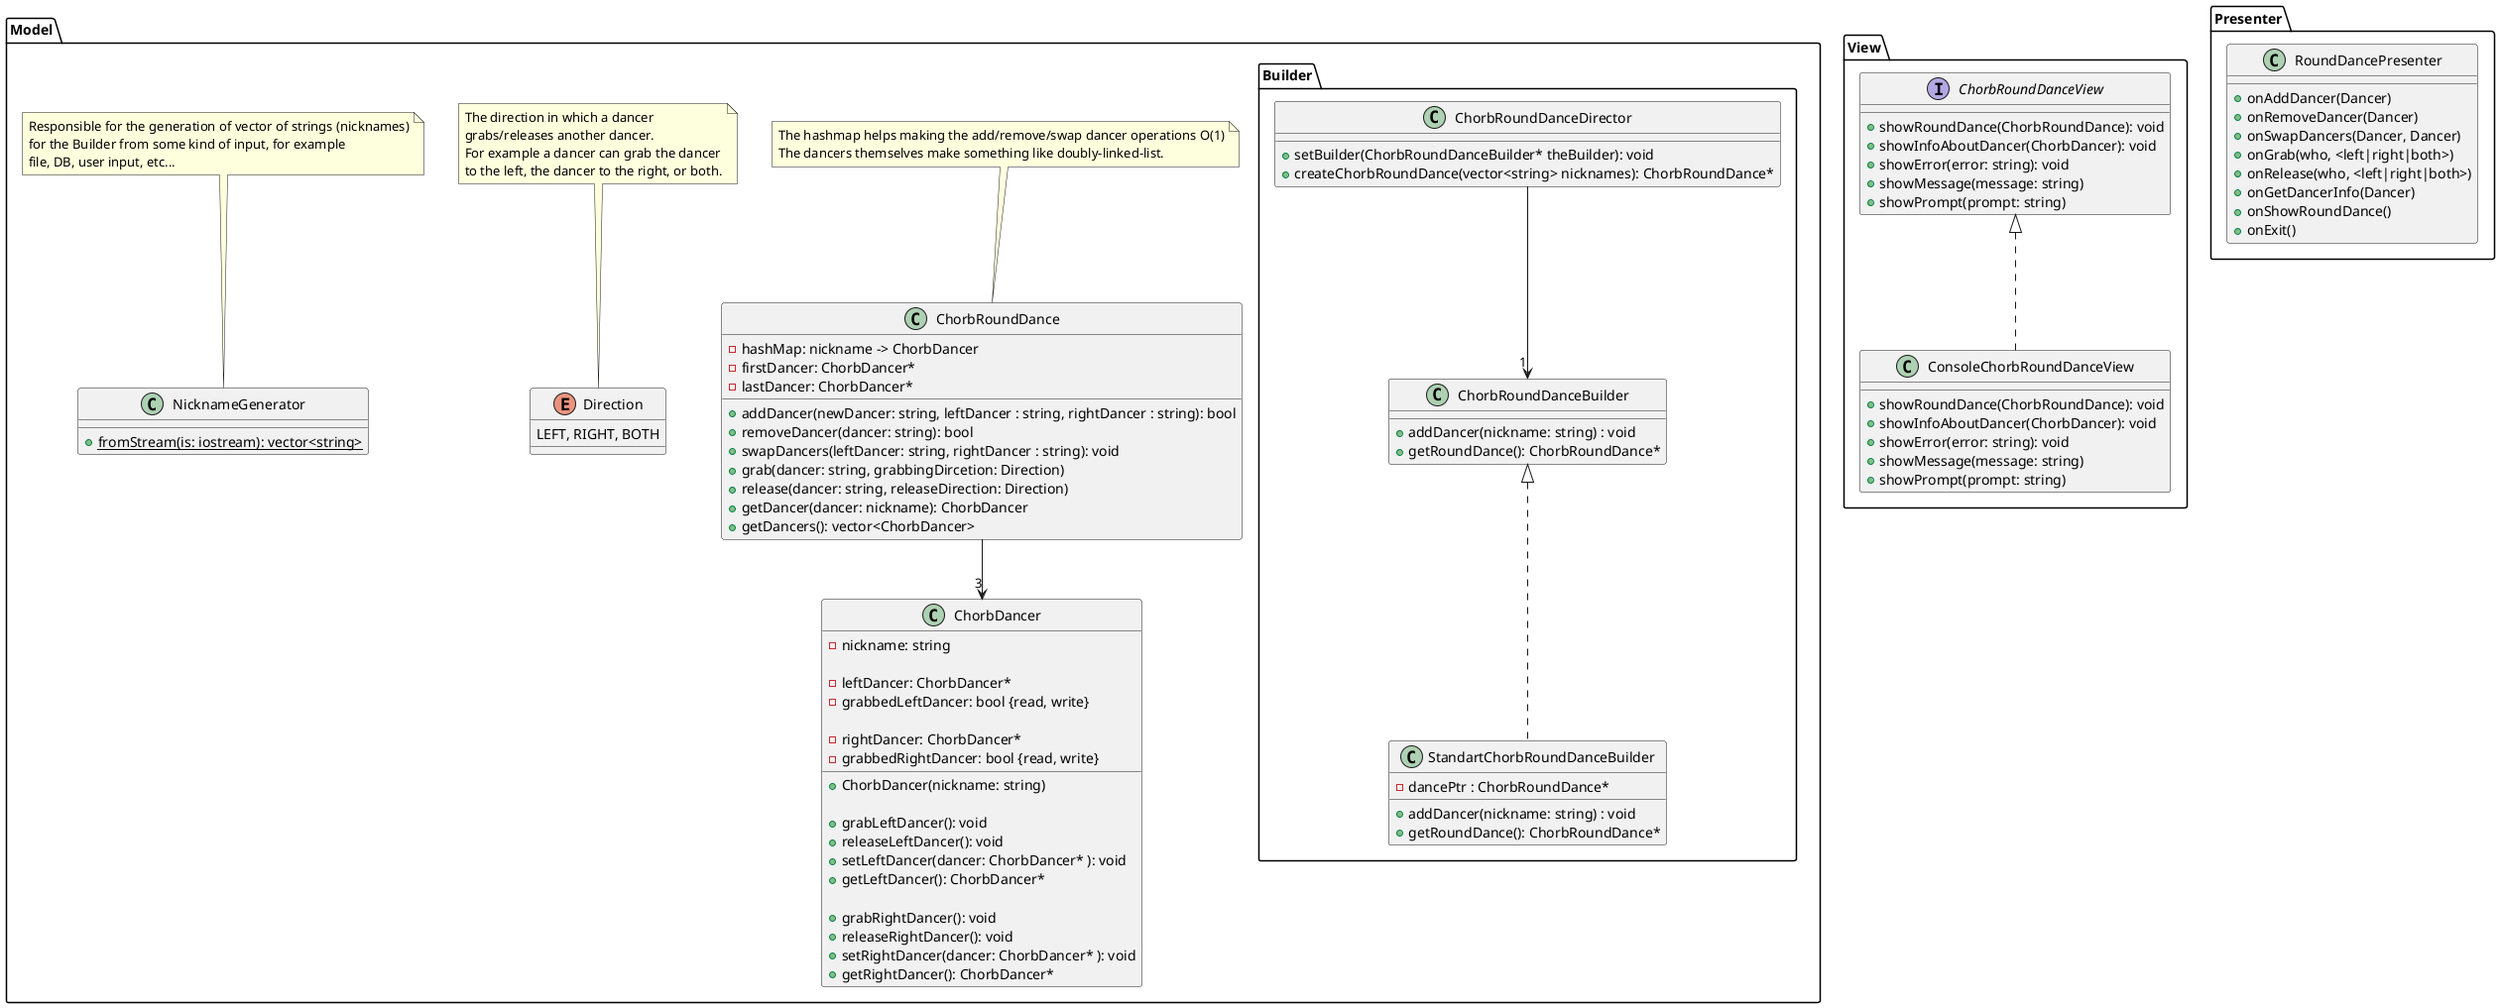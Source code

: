 @startuml
package Model {

  class ChorbRoundDance{
    - hashMap: nickname -> ChorbDancer
    - firstDancer: ChorbDancer*
    - lastDancer: ChorbDancer*
    + addDancer(newDancer: string, leftDancer : string, rightDancer : string): bool
    + removeDancer(dancer: string): bool
    + swapDancers(leftDancer: string, rightDancer : string): void
    + grab(dancer: string, grabbingDircetion: Direction)
    + release(dancer: string, releaseDirection: Direction)
    + getDancer(dancer: nickname): ChorbDancer
    + getDancers(): vector<ChorbDancer>
  }

  ChorbRoundDance --> "3" ChorbDancer

  note top of ChorbRoundDance
    The hashmap helps making the add/remove/swap dancer operations O(1)
    The dancers themselves make something like doubly-linked-list.
  end note

  enum Direction {
    LEFT, RIGHT, BOTH
  }

  note top of Direction
    The direction in which a dancer
    grabs/releases another dancer.
    For example a dancer can grab the dancer
    to the left, the dancer to the right, or both.
  end note

  class ChorbDancer{
    - nickname: string

    - leftDancer: ChorbDancer*
    - grabbedLeftDancer: bool {read, write}

    - rightDancer: ChorbDancer*
    - grabbedRightDancer: bool {read, write}

    + ChorbDancer(nickname: string)

    + grabLeftDancer(): void
    + releaseLeftDancer(): void
    + setLeftDancer(dancer: ChorbDancer* ): void
    + getLeftDancer(): ChorbDancer*

    + grabRightDancer(): void
    + releaseRightDancer(): void
    + setRightDancer(dancer: ChorbDancer* ): void
    + getRightDancer(): ChorbDancer*
  }

  class NicknameGenerator {
    + fromStream(is: iostream): vector<string> {static}
  }

  note top of NicknameGenerator
    Responsible for the generation of vector of strings (nicknames)
    for the Builder from some kind of input, for example
    file, DB, user input, etc...
  end note

  package Builder {

    class ChorbRoundDanceBuilder {
      + addDancer(nickname: string) : void
      + getRoundDance(): ChorbRoundDance*
    }

    class StandartChorbRoundDanceBuilder implements ChorbRoundDanceBuilder {
      - dancePtr : ChorbRoundDance*
      + addDancer(nickname: string) : void
      + getRoundDance(): ChorbRoundDance*
    }

    class ChorbRoundDanceDirector {
      + setBuilder(ChorbRoundDanceBuilder* theBuilder): void
      + createChorbRoundDance(vector<string> nicknames): ChorbRoundDance*
    }

    ChorbRoundDanceDirector --> "1" ChorbRoundDanceBuilder

  }

}

package View {
  interface ChorbRoundDanceView {
    + showRoundDance(ChorbRoundDance): void
    + showInfoAboutDancer(ChorbDancer): void
    + showError(error: string): void
    + showMessage(message: string)
    + showPrompt(prompt: string)
  }

  class ConsoleChorbRoundDanceView implements ChorbRoundDanceView {
    + showRoundDance(ChorbRoundDance): void
    + showInfoAboutDancer(ChorbDancer): void
    + showError(error: string): void
    + showMessage(message: string)
    + showPrompt(prompt: string)
  }
}

package Presenter {
  class RoundDancePresenter {
    + onAddDancer(Dancer)
    + onRemoveDancer(Dancer)
    + onSwapDancers(Dancer, Dancer)
    + onGrab(who, <left|right|both>)
    + onRelease(who, <left|right|both>)
    + onGetDancerInfo(Dancer)
    + onShowRoundDance()
    + onExit()
  }

}
@enduml
